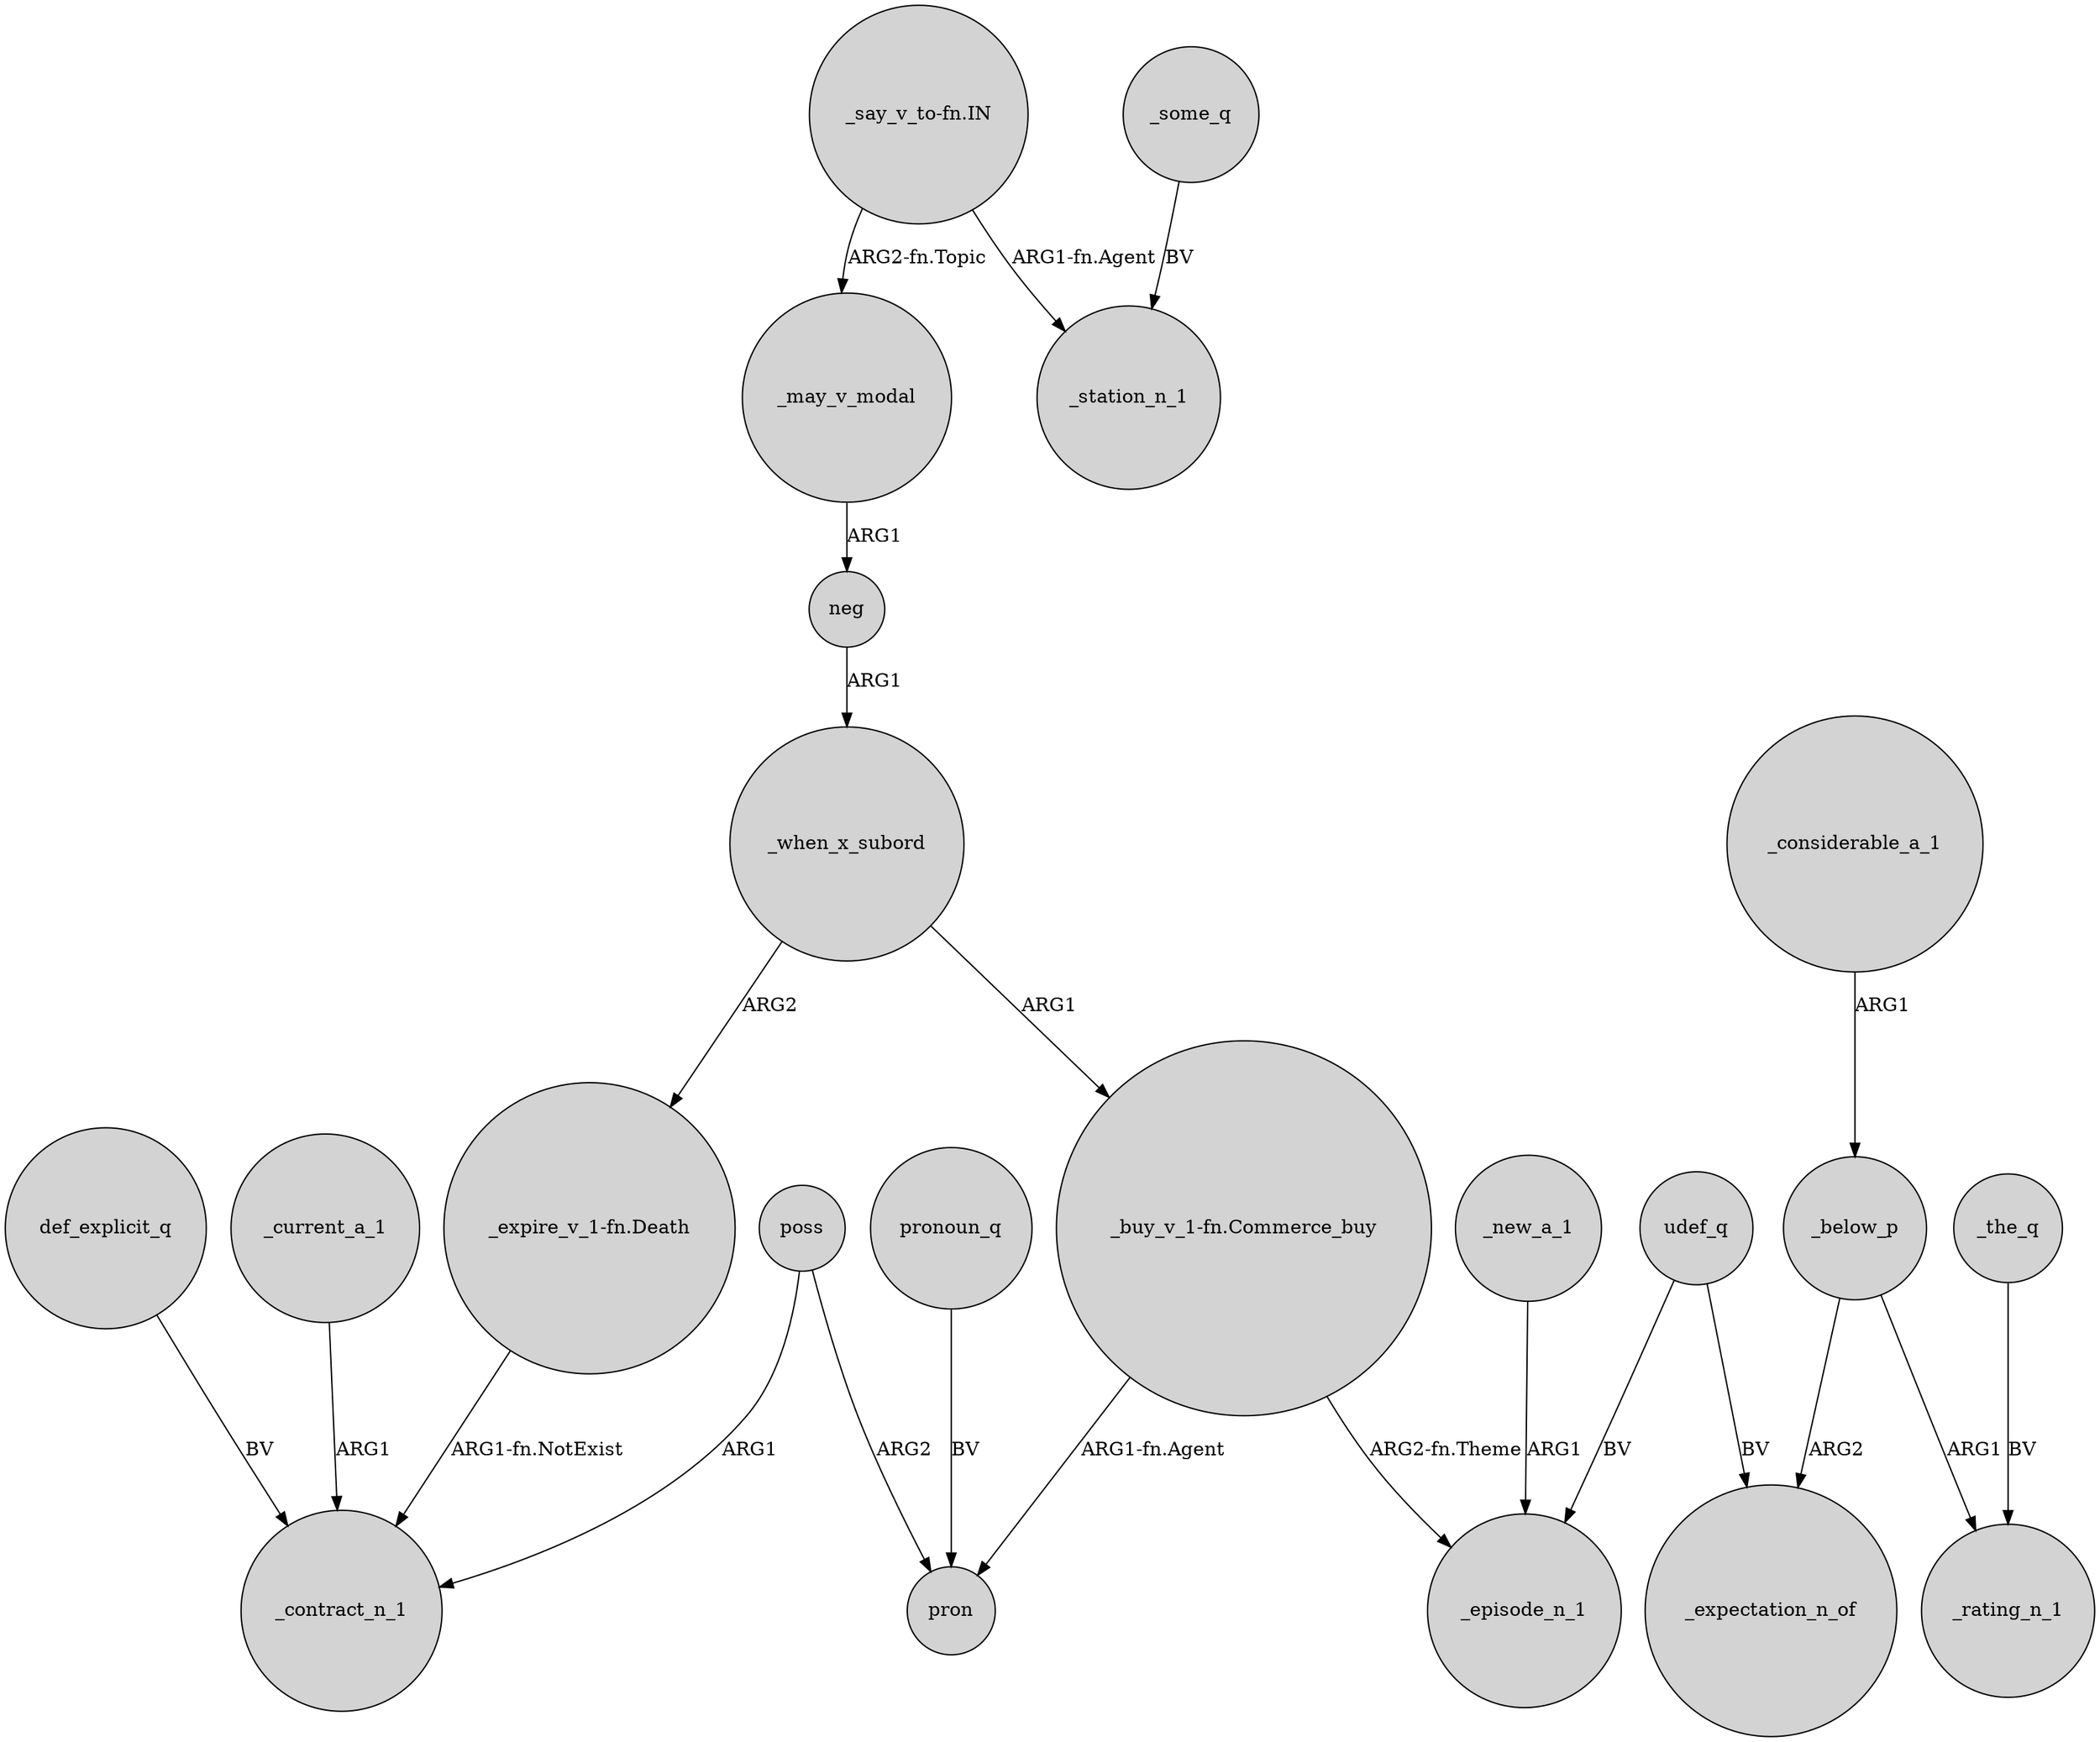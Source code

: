 digraph {
	node [shape=circle style=filled]
	_new_a_1 -> _episode_n_1 [label=ARG1]
	poss -> _contract_n_1 [label=ARG1]
	poss -> pron [label=ARG2]
	_below_p -> _expectation_n_of [label=ARG2]
	def_explicit_q -> _contract_n_1 [label=BV]
	"_buy_v_1-fn.Commerce_buy" -> pron [label="ARG1-fn.Agent"]
	"_say_v_to-fn.IN" -> _station_n_1 [label="ARG1-fn.Agent"]
	"_expire_v_1-fn.Death" -> _contract_n_1 [label="ARG1-fn.NotExist"]
	_current_a_1 -> _contract_n_1 [label=ARG1]
	neg -> _when_x_subord [label=ARG1]
	pronoun_q -> pron [label=BV]
	"_say_v_to-fn.IN" -> _may_v_modal [label="ARG2-fn.Topic"]
	_considerable_a_1 -> _below_p [label=ARG1]
	_may_v_modal -> neg [label=ARG1]
	_the_q -> _rating_n_1 [label=BV]
	_some_q -> _station_n_1 [label=BV]
	udef_q -> _episode_n_1 [label=BV]
	"_buy_v_1-fn.Commerce_buy" -> _episode_n_1 [label="ARG2-fn.Theme"]
	_when_x_subord -> "_buy_v_1-fn.Commerce_buy" [label=ARG1]
	_below_p -> _rating_n_1 [label=ARG1]
	_when_x_subord -> "_expire_v_1-fn.Death" [label=ARG2]
	udef_q -> _expectation_n_of [label=BV]
}
